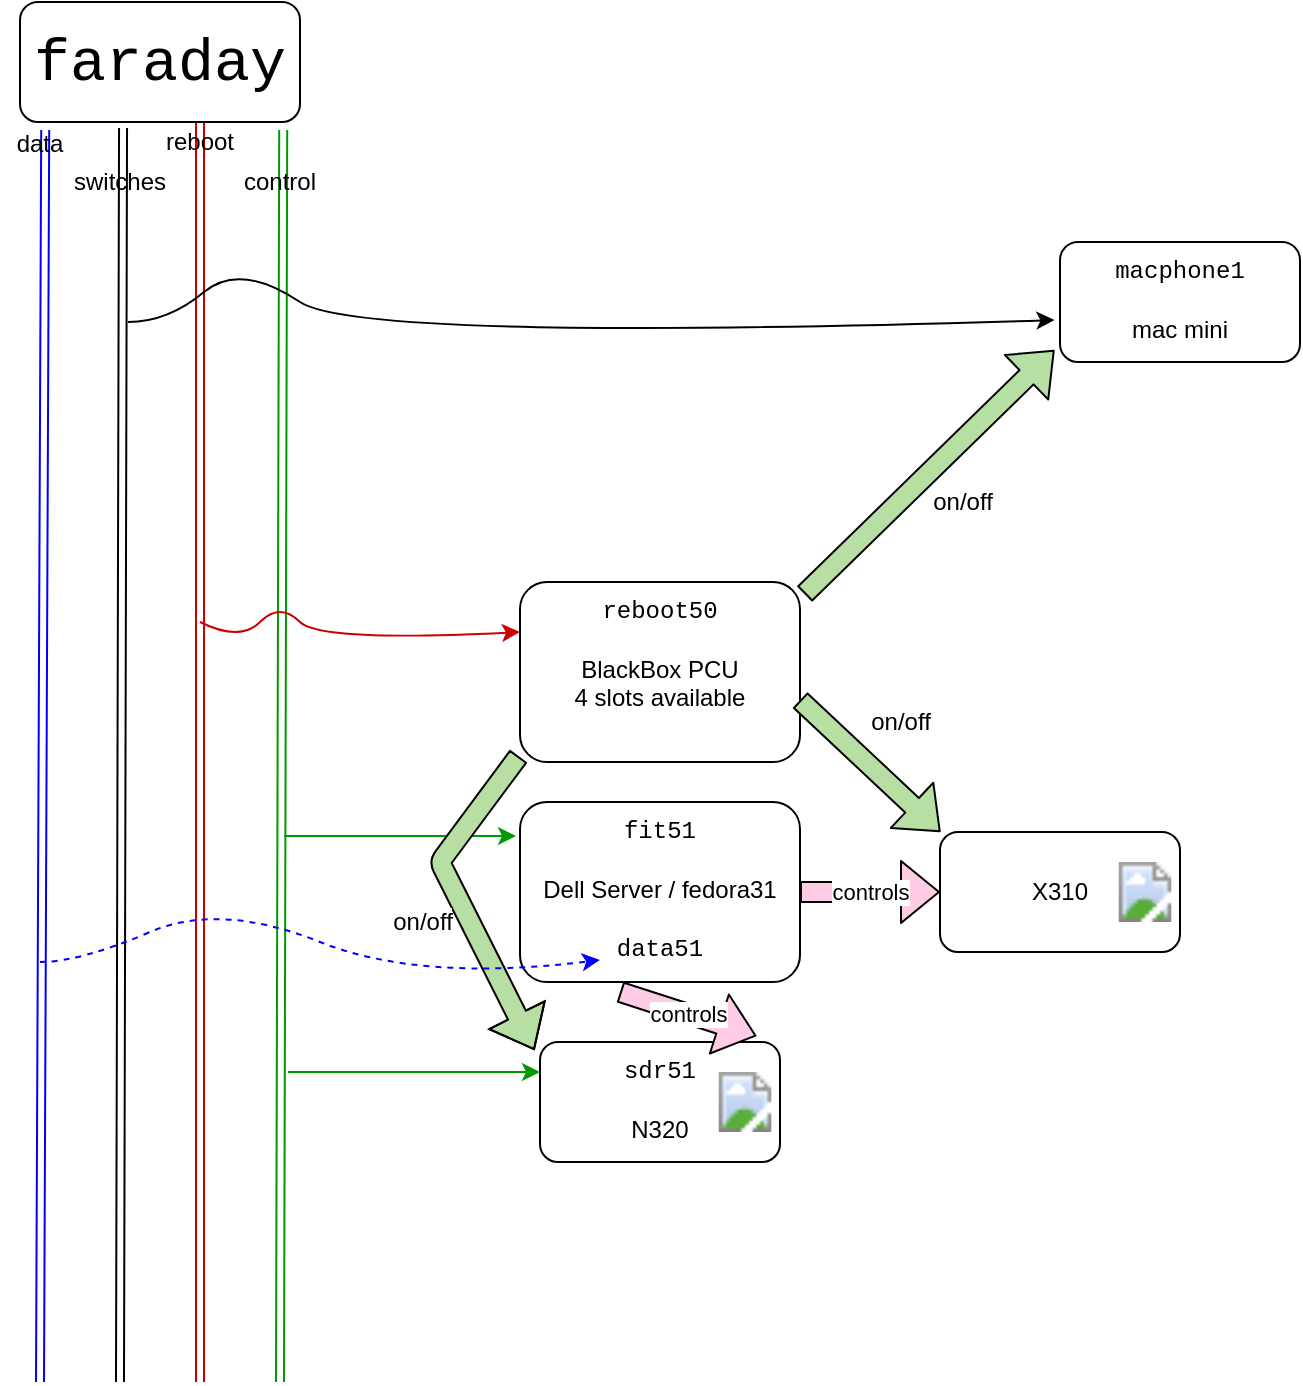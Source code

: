 <mxGraphModel dx="865" dy="811" grid="1" gridSize="10" guides="1" tooltips="1" connect="1" arrows="1" fold="1" page="1" pageScale="1" pageWidth="850" pageHeight="1100" background="#ffffff"><root><mxCell id="0"/><mxCell id="1" parent="0"/><mxCell id="2" value="" style="shape=link;html=1;jettySize=auto;orthogonalLoop=1;strokeColor=#0000FF;entryX=0.09;entryY=1.067;entryPerimeter=0;" parent="1" edge="1" target="37"><mxGeometry width="50" height="50" relative="1" as="geometry"><mxPoint x="80" y="720" as="sourcePoint"/><mxPoint x="80" y="150" as="targetPoint"/></mxGeometry></mxCell><mxCell id="3" value="" style="shape=link;html=1;jettySize=auto;orthogonalLoop=1;strokeColor=#CC0000;entryX=0.5;entryY=0;" parent="1" edge="1" target="6"><mxGeometry width="50" height="50" relative="1" as="geometry"><mxPoint x="160" y="720" as="sourcePoint"/><mxPoint x="160" y="150" as="targetPoint"/></mxGeometry></mxCell><mxCell id="4" value="" style="shape=link;html=1;jettySize=auto;orthogonalLoop=1;strokeColor=#009900;entryX=0.94;entryY=1.067;entryPerimeter=0;" parent="1" edge="1" target="37"><mxGeometry width="50" height="50" relative="1" as="geometry"><mxPoint x="200" y="720" as="sourcePoint"/><mxPoint x="200" y="150" as="targetPoint"/></mxGeometry></mxCell><mxCell id="5" value="data" style="text;html=1;strokeColor=none;fillColor=none;align=center;verticalAlign=middle;whiteSpace=wrap;rounded=0;" parent="1" vertex="1"><mxGeometry x="60" y="91" width="40" height="20" as="geometry"/></mxCell><mxCell id="6" value="reboot" style="text;html=1;strokeColor=none;fillColor=none;align=center;verticalAlign=middle;whiteSpace=wrap;rounded=0;" parent="1" vertex="1"><mxGeometry x="140" y="90" width="40" height="20" as="geometry"/></mxCell><mxCell id="7" value="control" style="text;html=1;strokeColor=none;fillColor=none;align=center;verticalAlign=middle;whiteSpace=wrap;rounded=0;" parent="1" vertex="1"><mxGeometry x="180" y="110" width="40" height="20" as="geometry"/></mxCell><mxCell id="9" style="edgeStyle=orthogonalEdgeStyle;rounded=0;html=1;exitX=0.5;exitY=0;entryX=0.5;entryY=0;jettySize=auto;orthogonalLoop=1;strokeColor=#009900;" parent="1" edge="1"><mxGeometry relative="1" as="geometry"><mxPoint x="110" y="110" as="sourcePoint"/><mxPoint x="110" y="110" as="targetPoint"/></mxGeometry></mxCell><mxCell id="11" value="&lt;font face=&quot;Courier New&quot;&gt;fit51&lt;/font&gt;&lt;div&gt;&lt;br&gt;&lt;/div&gt;&lt;div&gt;Dell Server / fedora31&lt;/div&gt;&lt;div&gt;&lt;br&gt;&lt;/div&gt;&lt;div&gt;&lt;font face=&quot;Courier New&quot;&gt;data51&lt;/font&gt;&lt;/div&gt;" style="rounded=1;whiteSpace=wrap;html=1;verticalAlign=top;" parent="1" vertex="1"><mxGeometry x="320" y="430" width="140" height="90" as="geometry"/></mxCell><mxCell id="12" value="&lt;font face=&quot;Courier New&quot;&gt;reboot50&lt;/font&gt;&lt;div&gt;&lt;br&gt;&lt;/div&gt;&lt;div&gt;BlackBox PCU&lt;/div&gt;&lt;div&gt;4 slots available&lt;/div&gt;&lt;div&gt;&lt;br&gt;&lt;/div&gt;" style="rounded=1;whiteSpace=wrap;html=1;verticalAlign=top;" parent="1" vertex="1"><mxGeometry x="320" y="320" width="140" height="90" as="geometry"/></mxCell><mxCell id="13" value="&lt;font face=&quot;Courier New&quot;&gt;macphone1&lt;/font&gt;&lt;div&gt;&lt;br&gt;&lt;/div&gt;&lt;div&gt;mac mini&lt;/div&gt;" style="rounded=1;whiteSpace=wrap;html=1;verticalAlign=top;" parent="1" vertex="1"><mxGeometry x="590" y="150" width="120" height="60" as="geometry"/></mxCell><mxCell id="14" value="" style="curved=1;endArrow=classic;html=1;strokeColor=#CC0000;entryX=0;entryY=0.5;" parent="1" edge="1"><mxGeometry width="50" height="50" relative="1" as="geometry"><mxPoint x="160" y="340" as="sourcePoint"/><mxPoint x="320" y="345" as="targetPoint"/><Array as="points"><mxPoint x="180" y="350"/><mxPoint x="200" y="330"/><mxPoint x="220" y="350"/></Array></mxGeometry></mxCell><mxCell id="16" value="" style="curved=1;endArrow=classic;html=1;strokeColor=#009900;entryX=-0.027;entryY=0.189;entryPerimeter=0;" parent="1" edge="1"><mxGeometry width="50" height="50" relative="1" as="geometry"><mxPoint x="202" y="447" as="sourcePoint"/><mxPoint x="318" y="447" as="targetPoint"/><Array as="points"/></mxGeometry></mxCell><mxCell id="17" value="" style="shape=link;html=1;jettySize=auto;orthogonalLoop=1;strokeColor=#000000;entryX=0.368;entryY=1.05;entryPerimeter=0;" parent="1" edge="1" target="37"><mxGeometry width="50" height="50" relative="1" as="geometry"><mxPoint x="120" y="720" as="sourcePoint"/><mxPoint x="120" y="150" as="targetPoint"/></mxGeometry></mxCell><mxCell id="18" value="switches" style="text;html=1;strokeColor=none;fillColor=none;align=center;verticalAlign=middle;whiteSpace=wrap;rounded=0;" parent="1" vertex="1"><mxGeometry x="100" y="110" width="40" height="20" as="geometry"/></mxCell><mxCell id="19" value="" style="curved=1;endArrow=classic;html=1;strokeColor=#000000;entryX=-0.023;entryY=0.65;entryPerimeter=0;" parent="1" target="13" edge="1"><mxGeometry width="50" height="50" relative="1" as="geometry"><mxPoint x="124" y="190" as="sourcePoint"/><mxPoint x="590" y="172" as="targetPoint"/><Array as="points"><mxPoint x="144" y="190"/><mxPoint x="180" y="160"/><mxPoint x="240" y="200"/></Array></mxGeometry></mxCell><mxCell id="20" value="X310" style="rounded=1;whiteSpace=wrap;html=1;" parent="1" vertex="1"><mxGeometry x="530" y="445" width="120" height="60" as="geometry"/></mxCell><mxCell id="21" value="&lt;div&gt;&lt;font face=&quot;Courier New&quot;&gt;sdr51&lt;/font&gt;&lt;/div&gt;&lt;div&gt;&lt;br&gt;&lt;/div&gt;N320" style="rounded=1;whiteSpace=wrap;html=1;verticalAlign=top;" parent="1" vertex="1"><mxGeometry x="330" y="550" width="120" height="60" as="geometry"/></mxCell><mxCell id="22" value="" style="curved=1;endArrow=classic;html=1;strokeColor=#009900;entryX=0;entryY=0.25;" parent="1" target="21" edge="1"><mxGeometry width="50" height="50" relative="1" as="geometry"><mxPoint x="204" y="565" as="sourcePoint"/><mxPoint x="320" y="560" as="targetPoint"/><Array as="points"/></mxGeometry></mxCell><mxCell id="23" value="" style="image;html=1;labelBackgroundColor=#ffffff;image=https://raw.githubusercontent.com/jgraph/mxgraph/master/javascript/examples/grapheditor/www/stencils//clipart/Wireless_Router_N_128x128.png" parent="1" vertex="1"><mxGeometry x="415" y="565" width="35" height="30" as="geometry"/></mxCell><mxCell id="24" value="" style="image;html=1;labelBackgroundColor=#ffffff;image=https://raw.githubusercontent.com/jgraph/mxgraph/master/javascript/examples/grapheditor/www/stencils//clipart/Wireless_Router_N_128x128.png" parent="1" vertex="1"><mxGeometry x="615" y="460" width="35" height="30" as="geometry"/></mxCell><mxCell id="25" value="" style="curved=1;endArrow=classic;html=1;strokeColor=#000000;entryX=-0.023;entryY=0.9;entryPerimeter=0;exitX=1.016;exitY=0.067;shape=flexArrow;exitPerimeter=0;fillColor=#B7DEA3;" parent="1" source="12" target="13" edge="1"><mxGeometry width="50" height="50" relative="1" as="geometry"><mxPoint x="460" y="390" as="sourcePoint"/><mxPoint x="510" y="340" as="targetPoint"/><Array as="points"/></mxGeometry></mxCell><mxCell id="31" value="on/off" style="text;html=1;resizable=0;points=[];align=center;verticalAlign=middle;labelBackgroundColor=#ffffff;" parent="25" vertex="1" connectable="0"><mxGeometry x="-0.074" y="-3" relative="1" as="geometry"><mxPoint x="18" y="8" as="offset"/></mxGeometry></mxCell><mxCell id="26" value="" style="curved=1;endArrow=classic;html=1;strokeColor=#000000;entryX=0.002;entryY=0;entryPerimeter=0;exitX=1;exitY=0.25;shape=flexArrow;fillColor=#B7DEA3;" parent="1" target="20" edge="1"><mxGeometry width="50" height="50" relative="1" as="geometry"><mxPoint x="460" y="379" as="sourcePoint"/><mxPoint x="587" y="240" as="targetPoint"/><Array as="points"/></mxGeometry></mxCell><mxCell id="29" value="on/off" style="text;html=1;resizable=0;points=[];align=center;verticalAlign=middle;labelBackgroundColor=#ffffff;" parent="26" vertex="1" connectable="0"><mxGeometry x="0.401" relative="1" as="geometry"><mxPoint x="1" y="-35" as="offset"/></mxGeometry></mxCell><mxCell id="27" value="" style="curved=1;endArrow=classic;html=1;strokeColor=#000000;entryX=-0.023;entryY=0.067;exitX=-0.005;exitY=0.967;shape=flexArrow;exitPerimeter=0;entryPerimeter=0;fillColor=#B7DEA3;" parent="1" source="12" target="21" edge="1"><mxGeometry width="50" height="50" relative="1" as="geometry"><mxPoint x="415" y="409" as="sourcePoint"/><mxPoint x="542" y="270" as="targetPoint"/><Array as="points"><mxPoint x="280" y="460"/></Array></mxGeometry></mxCell><mxCell id="30" value="on/off" style="text;html=1;resizable=0;points=[];align=center;verticalAlign=middle;labelBackgroundColor=#ffffff;" parent="27" vertex="1" connectable="0"><mxGeometry x="-0.714" y="2" relative="1" as="geometry"><mxPoint x="-36" y="62" as="offset"/></mxGeometry></mxCell><mxCell id="32" value="controls" style="curved=1;endArrow=classic;html=1;strokeColor=#000000;entryX=0;entryY=0.5;exitX=1.016;exitY=0.067;shape=flexArrow;exitPerimeter=0;fillColor=#FFCCE6;" parent="1" target="20" edge="1"><mxGeometry width="50" height="50" relative="1" as="geometry"><mxPoint x="460" y="475" as="sourcePoint"/><mxPoint x="585" y="353" as="targetPoint"/><Array as="points"/></mxGeometry></mxCell><mxCell id="34" value="controls" style="curved=1;endArrow=classic;html=1;strokeColor=#000000;entryX=0.902;entryY=-0.05;exitX=1.016;exitY=0.067;shape=flexArrow;exitPerimeter=0;fillColor=#FFCCE6;entryPerimeter=0;" parent="1" target="21" edge="1"><mxGeometry width="50" height="50" relative="1" as="geometry"><mxPoint x="370" y="525" as="sourcePoint"/><mxPoint x="440" y="525" as="targetPoint"/><Array as="points"/></mxGeometry></mxCell><mxCell id="35" value="" style="curved=1;endArrow=classic;html=1;strokeColor=none;" parent="1" edge="1"><mxGeometry width="50" height="50" relative="1" as="geometry"><mxPoint x="82" y="505" as="sourcePoint"/><mxPoint x="360" y="504" as="targetPoint"/><Array as="points"><mxPoint x="102" y="505"/><mxPoint x="182" y="475"/><mxPoint x="252" y="515"/></Array></mxGeometry></mxCell><mxCell id="36" value="" style="curved=1;endArrow=classic;html=1;strokeColor=#0000FF;dashed=1;" parent="1" edge="1"><mxGeometry width="50" height="50" relative="1" as="geometry"><mxPoint x="80" y="510" as="sourcePoint"/><mxPoint x="360" y="509" as="targetPoint"/><Array as="points"><mxPoint x="100" y="510"/><mxPoint x="170" y="480"/><mxPoint x="270" y="520"/></Array></mxGeometry></mxCell><mxCell id="37" value="&lt;font face=&quot;Courier New&quot; style=&quot;font-size: 30px&quot;&gt;faraday&lt;/font&gt;" style="rounded=1;whiteSpace=wrap;html=1;" vertex="1" parent="1"><mxGeometry x="70" y="30" width="140" height="60" as="geometry"/></mxCell></root></mxGraphModel>